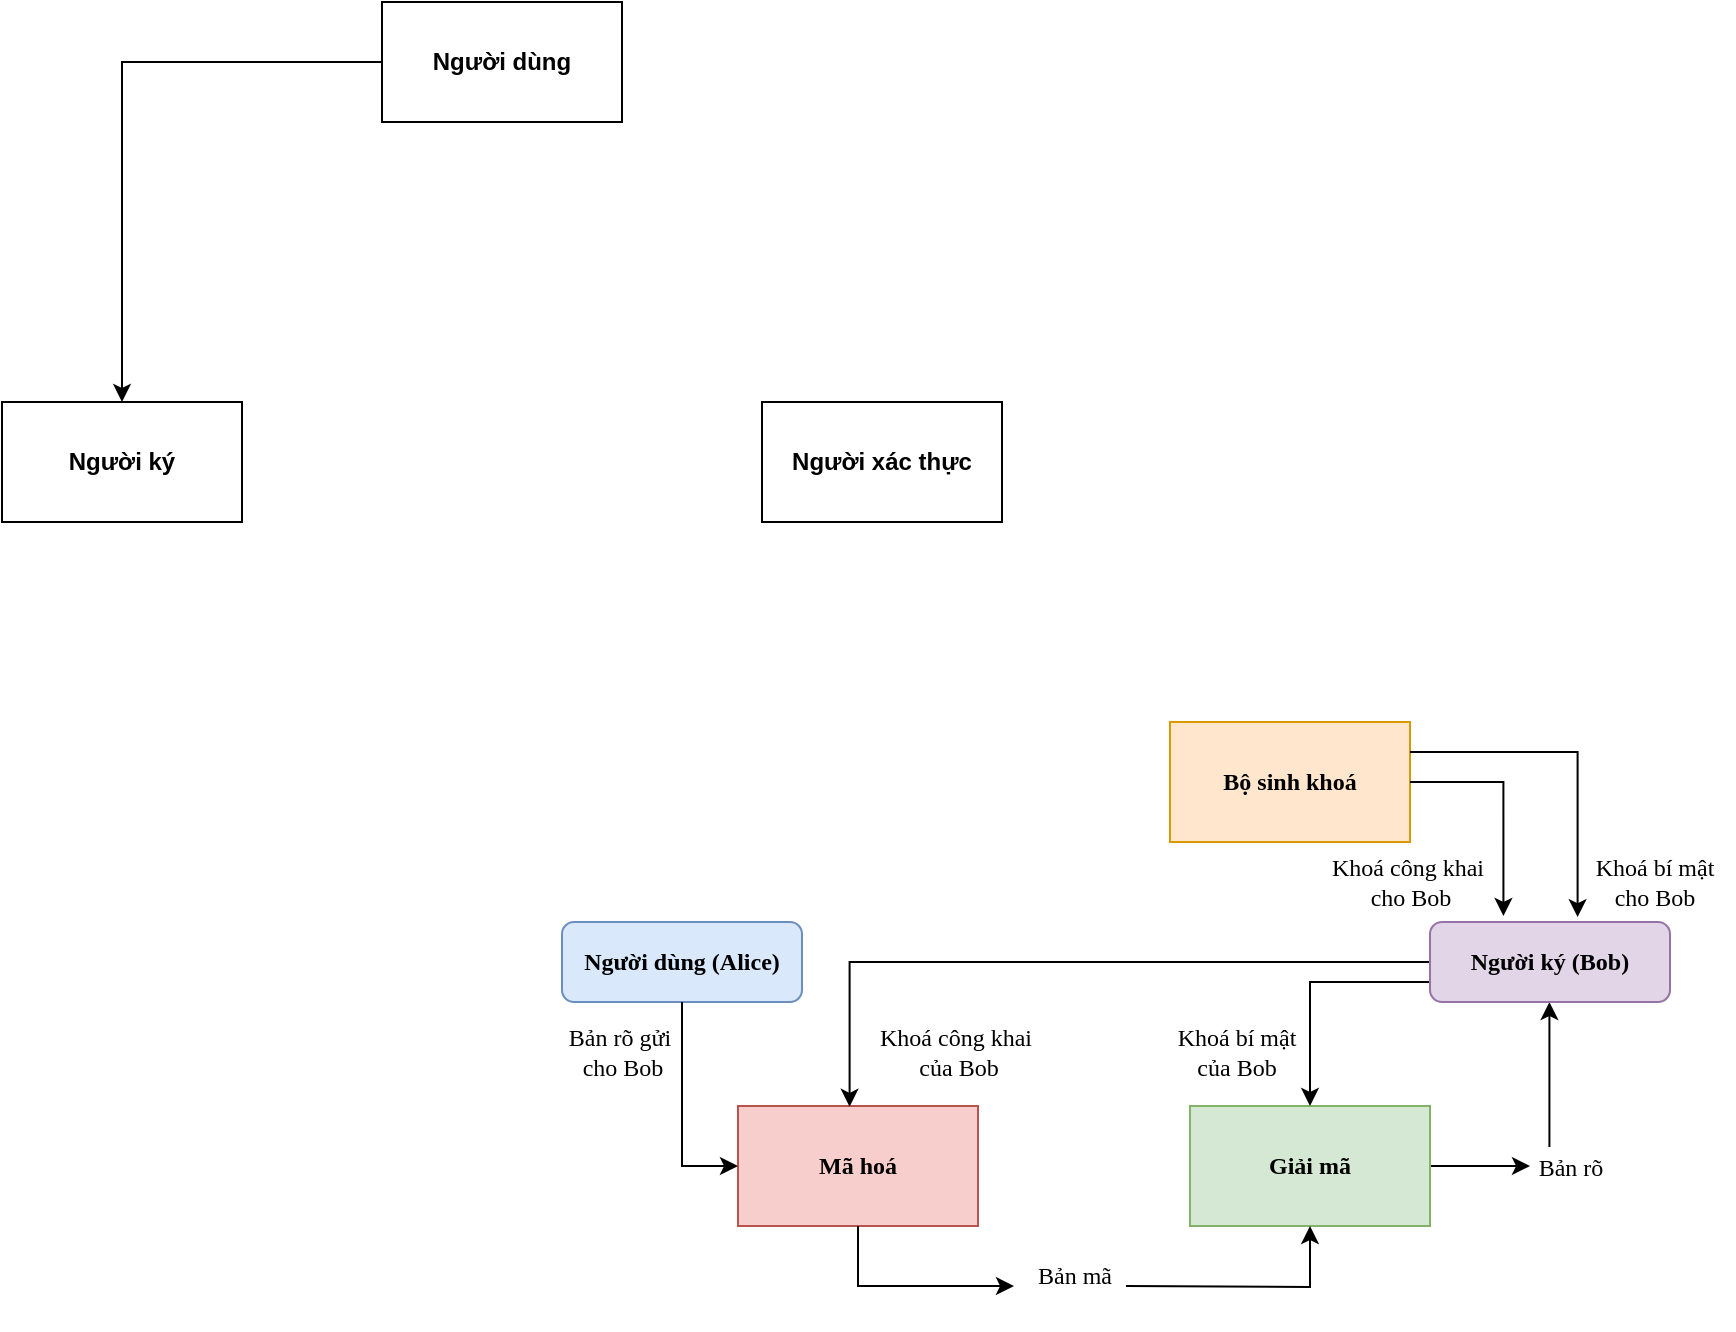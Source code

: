 <mxfile version="28.0.6">
  <diagram name="Page-1" id="w-npw4kC8s-8RuA0xFLt">
    <mxGraphModel dx="1097" dy="596" grid="1" gridSize="10" guides="1" tooltips="1" connect="1" arrows="1" fold="1" page="1" pageScale="1" pageWidth="827" pageHeight="1169" math="0" shadow="0">
      <root>
        <mxCell id="0" />
        <mxCell id="1" parent="0" />
        <mxCell id="PzjpUxTsahavWzxpe8rZ-4" style="edgeStyle=orthogonalEdgeStyle;rounded=0;orthogonalLoop=1;jettySize=auto;html=1;exitX=0;exitY=0.5;exitDx=0;exitDy=0;entryX=0.5;entryY=0;entryDx=0;entryDy=0;" edge="1" parent="1" source="PzjpUxTsahavWzxpe8rZ-1" target="PzjpUxTsahavWzxpe8rZ-3">
          <mxGeometry relative="1" as="geometry" />
        </mxCell>
        <mxCell id="PzjpUxTsahavWzxpe8rZ-1" value="Người dùng" style="rounded=0;whiteSpace=wrap;html=1;fontStyle=1" vertex="1" parent="1">
          <mxGeometry x="340" y="80" width="120" height="60" as="geometry" />
        </mxCell>
        <mxCell id="PzjpUxTsahavWzxpe8rZ-2" value="Người xác thực" style="rounded=0;whiteSpace=wrap;html=1;fontStyle=1" vertex="1" parent="1">
          <mxGeometry x="530" y="280" width="120" height="60" as="geometry" />
        </mxCell>
        <mxCell id="PzjpUxTsahavWzxpe8rZ-3" value="Người ký" style="rounded=0;whiteSpace=wrap;html=1;fontStyle=1" vertex="1" parent="1">
          <mxGeometry x="150" y="280" width="120" height="60" as="geometry" />
        </mxCell>
        <mxCell id="PzjpUxTsahavWzxpe8rZ-5" value="&lt;b&gt;&lt;font face=&quot;Times New Roman&quot;&gt;Mã hoá&lt;/font&gt;&lt;/b&gt;" style="rounded=0;whiteSpace=wrap;html=1;fillColor=#f8cecc;strokeColor=#b85450;" vertex="1" parent="1">
          <mxGeometry x="518" y="632" width="120" height="60" as="geometry" />
        </mxCell>
        <mxCell id="PzjpUxTsahavWzxpe8rZ-6" style="edgeStyle=orthogonalEdgeStyle;rounded=0;orthogonalLoop=1;jettySize=auto;html=1;" edge="1" parent="1" source="PzjpUxTsahavWzxpe8rZ-7">
          <mxGeometry relative="1" as="geometry">
            <mxPoint x="914" y="662" as="targetPoint" />
          </mxGeometry>
        </mxCell>
        <mxCell id="PzjpUxTsahavWzxpe8rZ-7" value="&lt;font face=&quot;Times New Roman&quot;&gt;&lt;b&gt;Giải mã&lt;/b&gt;&lt;/font&gt;" style="rounded=0;whiteSpace=wrap;html=1;fillColor=#d5e8d4;strokeColor=#82b366;" vertex="1" parent="1">
          <mxGeometry x="744" y="632" width="120" height="60" as="geometry" />
        </mxCell>
        <mxCell id="PzjpUxTsahavWzxpe8rZ-8" style="edgeStyle=orthogonalEdgeStyle;rounded=0;orthogonalLoop=1;jettySize=auto;html=1;exitX=0;exitY=0.5;exitDx=0;exitDy=0;entryX=0.465;entryY=0.007;entryDx=0;entryDy=0;entryPerimeter=0;" edge="1" parent="1" source="PzjpUxTsahavWzxpe8rZ-19" target="PzjpUxTsahavWzxpe8rZ-5">
          <mxGeometry relative="1" as="geometry">
            <mxPoint x="564" y="640" as="targetPoint" />
          </mxGeometry>
        </mxCell>
        <mxCell id="PzjpUxTsahavWzxpe8rZ-9" value="&lt;font face=&quot;Times New Roman&quot;&gt;Bộ sinh khoá&lt;/font&gt;" style="rounded=0;whiteSpace=wrap;html=1;fillColor=#ffe6cc;strokeColor=#d79b00;fontStyle=1" vertex="1" parent="1">
          <mxGeometry x="734" y="440" width="120" height="60" as="geometry" />
        </mxCell>
        <mxCell id="PzjpUxTsahavWzxpe8rZ-10" value="&lt;font face=&quot;Times New Roman&quot;&gt;Khoá công khai&amp;nbsp;&lt;/font&gt;&lt;div&gt;&lt;font face=&quot;Times New Roman&quot;&gt;của Bob&lt;/font&gt;&lt;/div&gt;" style="text;html=1;align=center;verticalAlign=middle;resizable=0;points=[];autosize=1;strokeColor=none;fillColor=none;" vertex="1" parent="1">
          <mxGeometry x="578" y="585" width="100" height="40" as="geometry" />
        </mxCell>
        <mxCell id="PzjpUxTsahavWzxpe8rZ-11" value="&lt;font face=&quot;Times New Roman&quot;&gt;Khoá bí mật&lt;/font&gt;&lt;div&gt;&lt;font face=&quot;Times New Roman&quot;&gt;của Bob&lt;/font&gt;&lt;br&gt;&lt;/div&gt;" style="text;html=1;align=center;verticalAlign=middle;resizable=0;points=[];autosize=1;strokeColor=none;fillColor=none;" vertex="1" parent="1">
          <mxGeometry x="727" y="585" width="80" height="40" as="geometry" />
        </mxCell>
        <mxCell id="PzjpUxTsahavWzxpe8rZ-12" style="edgeStyle=orthogonalEdgeStyle;rounded=0;orthogonalLoop=1;jettySize=auto;html=1;entryX=0.5;entryY=1;entryDx=0;entryDy=0;" edge="1" parent="1" target="PzjpUxTsahavWzxpe8rZ-7">
          <mxGeometry relative="1" as="geometry">
            <mxPoint x="712" y="722.029" as="sourcePoint" />
          </mxGeometry>
        </mxCell>
        <mxCell id="PzjpUxTsahavWzxpe8rZ-13" value="&lt;font face=&quot;Times New Roman&quot;&gt;Bản mã&lt;/font&gt;&lt;div&gt;&lt;br&gt;&lt;/div&gt;" style="text;html=1;align=center;verticalAlign=middle;resizable=0;points=[];autosize=1;strokeColor=none;fillColor=none;" vertex="1" parent="1">
          <mxGeometry x="656" y="704" width="60" height="40" as="geometry" />
        </mxCell>
        <mxCell id="PzjpUxTsahavWzxpe8rZ-14" style="edgeStyle=orthogonalEdgeStyle;rounded=0;orthogonalLoop=1;jettySize=auto;html=1;exitX=0.3;exitY=0.017;exitDx=0;exitDy=0;exitPerimeter=0;" edge="1" parent="1">
          <mxGeometry relative="1" as="geometry">
            <mxPoint x="923.71" y="580" as="targetPoint" />
            <mxPoint x="923.71" y="652.51" as="sourcePoint" />
          </mxGeometry>
        </mxCell>
        <mxCell id="PzjpUxTsahavWzxpe8rZ-15" value="&lt;font face=&quot;Times New Roman&quot;&gt;Bản rõ&lt;/font&gt;" style="text;html=1;align=center;verticalAlign=middle;resizable=0;points=[];autosize=1;strokeColor=none;fillColor=none;" vertex="1" parent="1">
          <mxGeometry x="904" y="648" width="60" height="30" as="geometry" />
        </mxCell>
        <mxCell id="PzjpUxTsahavWzxpe8rZ-16" style="edgeStyle=orthogonalEdgeStyle;rounded=0;orthogonalLoop=1;jettySize=auto;html=1;exitX=0.5;exitY=1;exitDx=0;exitDy=0;entryX=0;entryY=0.45;entryDx=0;entryDy=0;entryPerimeter=0;" edge="1" parent="1" source="PzjpUxTsahavWzxpe8rZ-5" target="PzjpUxTsahavWzxpe8rZ-13">
          <mxGeometry relative="1" as="geometry" />
        </mxCell>
        <mxCell id="PzjpUxTsahavWzxpe8rZ-17" value="&lt;font face=&quot;Times New Roman&quot;&gt;Người dùng (Alice)&lt;/font&gt;" style="rounded=1;whiteSpace=wrap;html=1;fontStyle=1;fillColor=#dae8fc;strokeColor=#6c8ebf;" vertex="1" parent="1">
          <mxGeometry x="430" y="540" width="120" height="40" as="geometry" />
        </mxCell>
        <mxCell id="PzjpUxTsahavWzxpe8rZ-18" style="edgeStyle=orthogonalEdgeStyle;rounded=0;orthogonalLoop=1;jettySize=auto;html=1;exitX=0;exitY=0.75;exitDx=0;exitDy=0;entryX=0.5;entryY=0;entryDx=0;entryDy=0;" edge="1" parent="1" source="PzjpUxTsahavWzxpe8rZ-19" target="PzjpUxTsahavWzxpe8rZ-7">
          <mxGeometry relative="1" as="geometry" />
        </mxCell>
        <mxCell id="PzjpUxTsahavWzxpe8rZ-19" value="&lt;font face=&quot;Times New Roman&quot;&gt;Người ký (Bob)&lt;/font&gt;" style="rounded=1;whiteSpace=wrap;html=1;fontStyle=1;fillColor=#e1d5e7;strokeColor=#9673a6;" vertex="1" parent="1">
          <mxGeometry x="864" y="540" width="120" height="40" as="geometry" />
        </mxCell>
        <mxCell id="PzjpUxTsahavWzxpe8rZ-20" value="&lt;font face=&quot;Times New Roman&quot;&gt;Bản rõ gửi&amp;nbsp;&lt;/font&gt;&lt;div&gt;&lt;font face=&quot;Times New Roman&quot;&gt;cho Bob&lt;/font&gt;&lt;/div&gt;" style="text;html=1;align=center;verticalAlign=middle;resizable=0;points=[];autosize=1;strokeColor=none;fillColor=none;" vertex="1" parent="1">
          <mxGeometry x="420" y="585" width="80" height="40" as="geometry" />
        </mxCell>
        <mxCell id="PzjpUxTsahavWzxpe8rZ-21" style="edgeStyle=orthogonalEdgeStyle;rounded=0;orthogonalLoop=1;jettySize=auto;html=1;exitX=0.5;exitY=1;exitDx=0;exitDy=0;entryX=0;entryY=0.5;entryDx=0;entryDy=0;" edge="1" parent="1" source="PzjpUxTsahavWzxpe8rZ-17" target="PzjpUxTsahavWzxpe8rZ-5">
          <mxGeometry relative="1" as="geometry" />
        </mxCell>
        <mxCell id="PzjpUxTsahavWzxpe8rZ-22" value="&lt;font face=&quot;Times New Roman&quot;&gt;Khoá công khai&amp;nbsp;&lt;/font&gt;&lt;div&gt;&lt;font face=&quot;Times New Roman&quot;&gt;cho Bob&lt;/font&gt;&lt;/div&gt;" style="text;html=1;align=center;verticalAlign=middle;resizable=0;points=[];autosize=1;strokeColor=none;fillColor=none;" vertex="1" parent="1">
          <mxGeometry x="804" y="500" width="100" height="40" as="geometry" />
        </mxCell>
        <mxCell id="PzjpUxTsahavWzxpe8rZ-23" style="edgeStyle=orthogonalEdgeStyle;rounded=0;orthogonalLoop=1;jettySize=auto;html=1;exitX=1;exitY=0.5;exitDx=0;exitDy=0;entryX=0.306;entryY=-0.075;entryDx=0;entryDy=0;entryPerimeter=0;" edge="1" parent="1" source="PzjpUxTsahavWzxpe8rZ-9" target="PzjpUxTsahavWzxpe8rZ-19">
          <mxGeometry relative="1" as="geometry" />
        </mxCell>
        <mxCell id="PzjpUxTsahavWzxpe8rZ-24" style="edgeStyle=orthogonalEdgeStyle;rounded=0;orthogonalLoop=1;jettySize=auto;html=1;exitX=1;exitY=0.25;exitDx=0;exitDy=0;entryX=0.615;entryY=-0.061;entryDx=0;entryDy=0;entryPerimeter=0;" edge="1" parent="1" source="PzjpUxTsahavWzxpe8rZ-9" target="PzjpUxTsahavWzxpe8rZ-19">
          <mxGeometry relative="1" as="geometry" />
        </mxCell>
        <mxCell id="PzjpUxTsahavWzxpe8rZ-25" value="&lt;font face=&quot;Times New Roman&quot;&gt;Khoá bí mật&lt;/font&gt;&lt;div&gt;&lt;font face=&quot;Times New Roman&quot;&gt;cho Bob&lt;/font&gt;&lt;br&gt;&lt;/div&gt;" style="text;html=1;align=center;verticalAlign=middle;resizable=0;points=[];autosize=1;strokeColor=none;fillColor=none;" vertex="1" parent="1">
          <mxGeometry x="936" y="500" width="80" height="40" as="geometry" />
        </mxCell>
      </root>
    </mxGraphModel>
  </diagram>
</mxfile>
